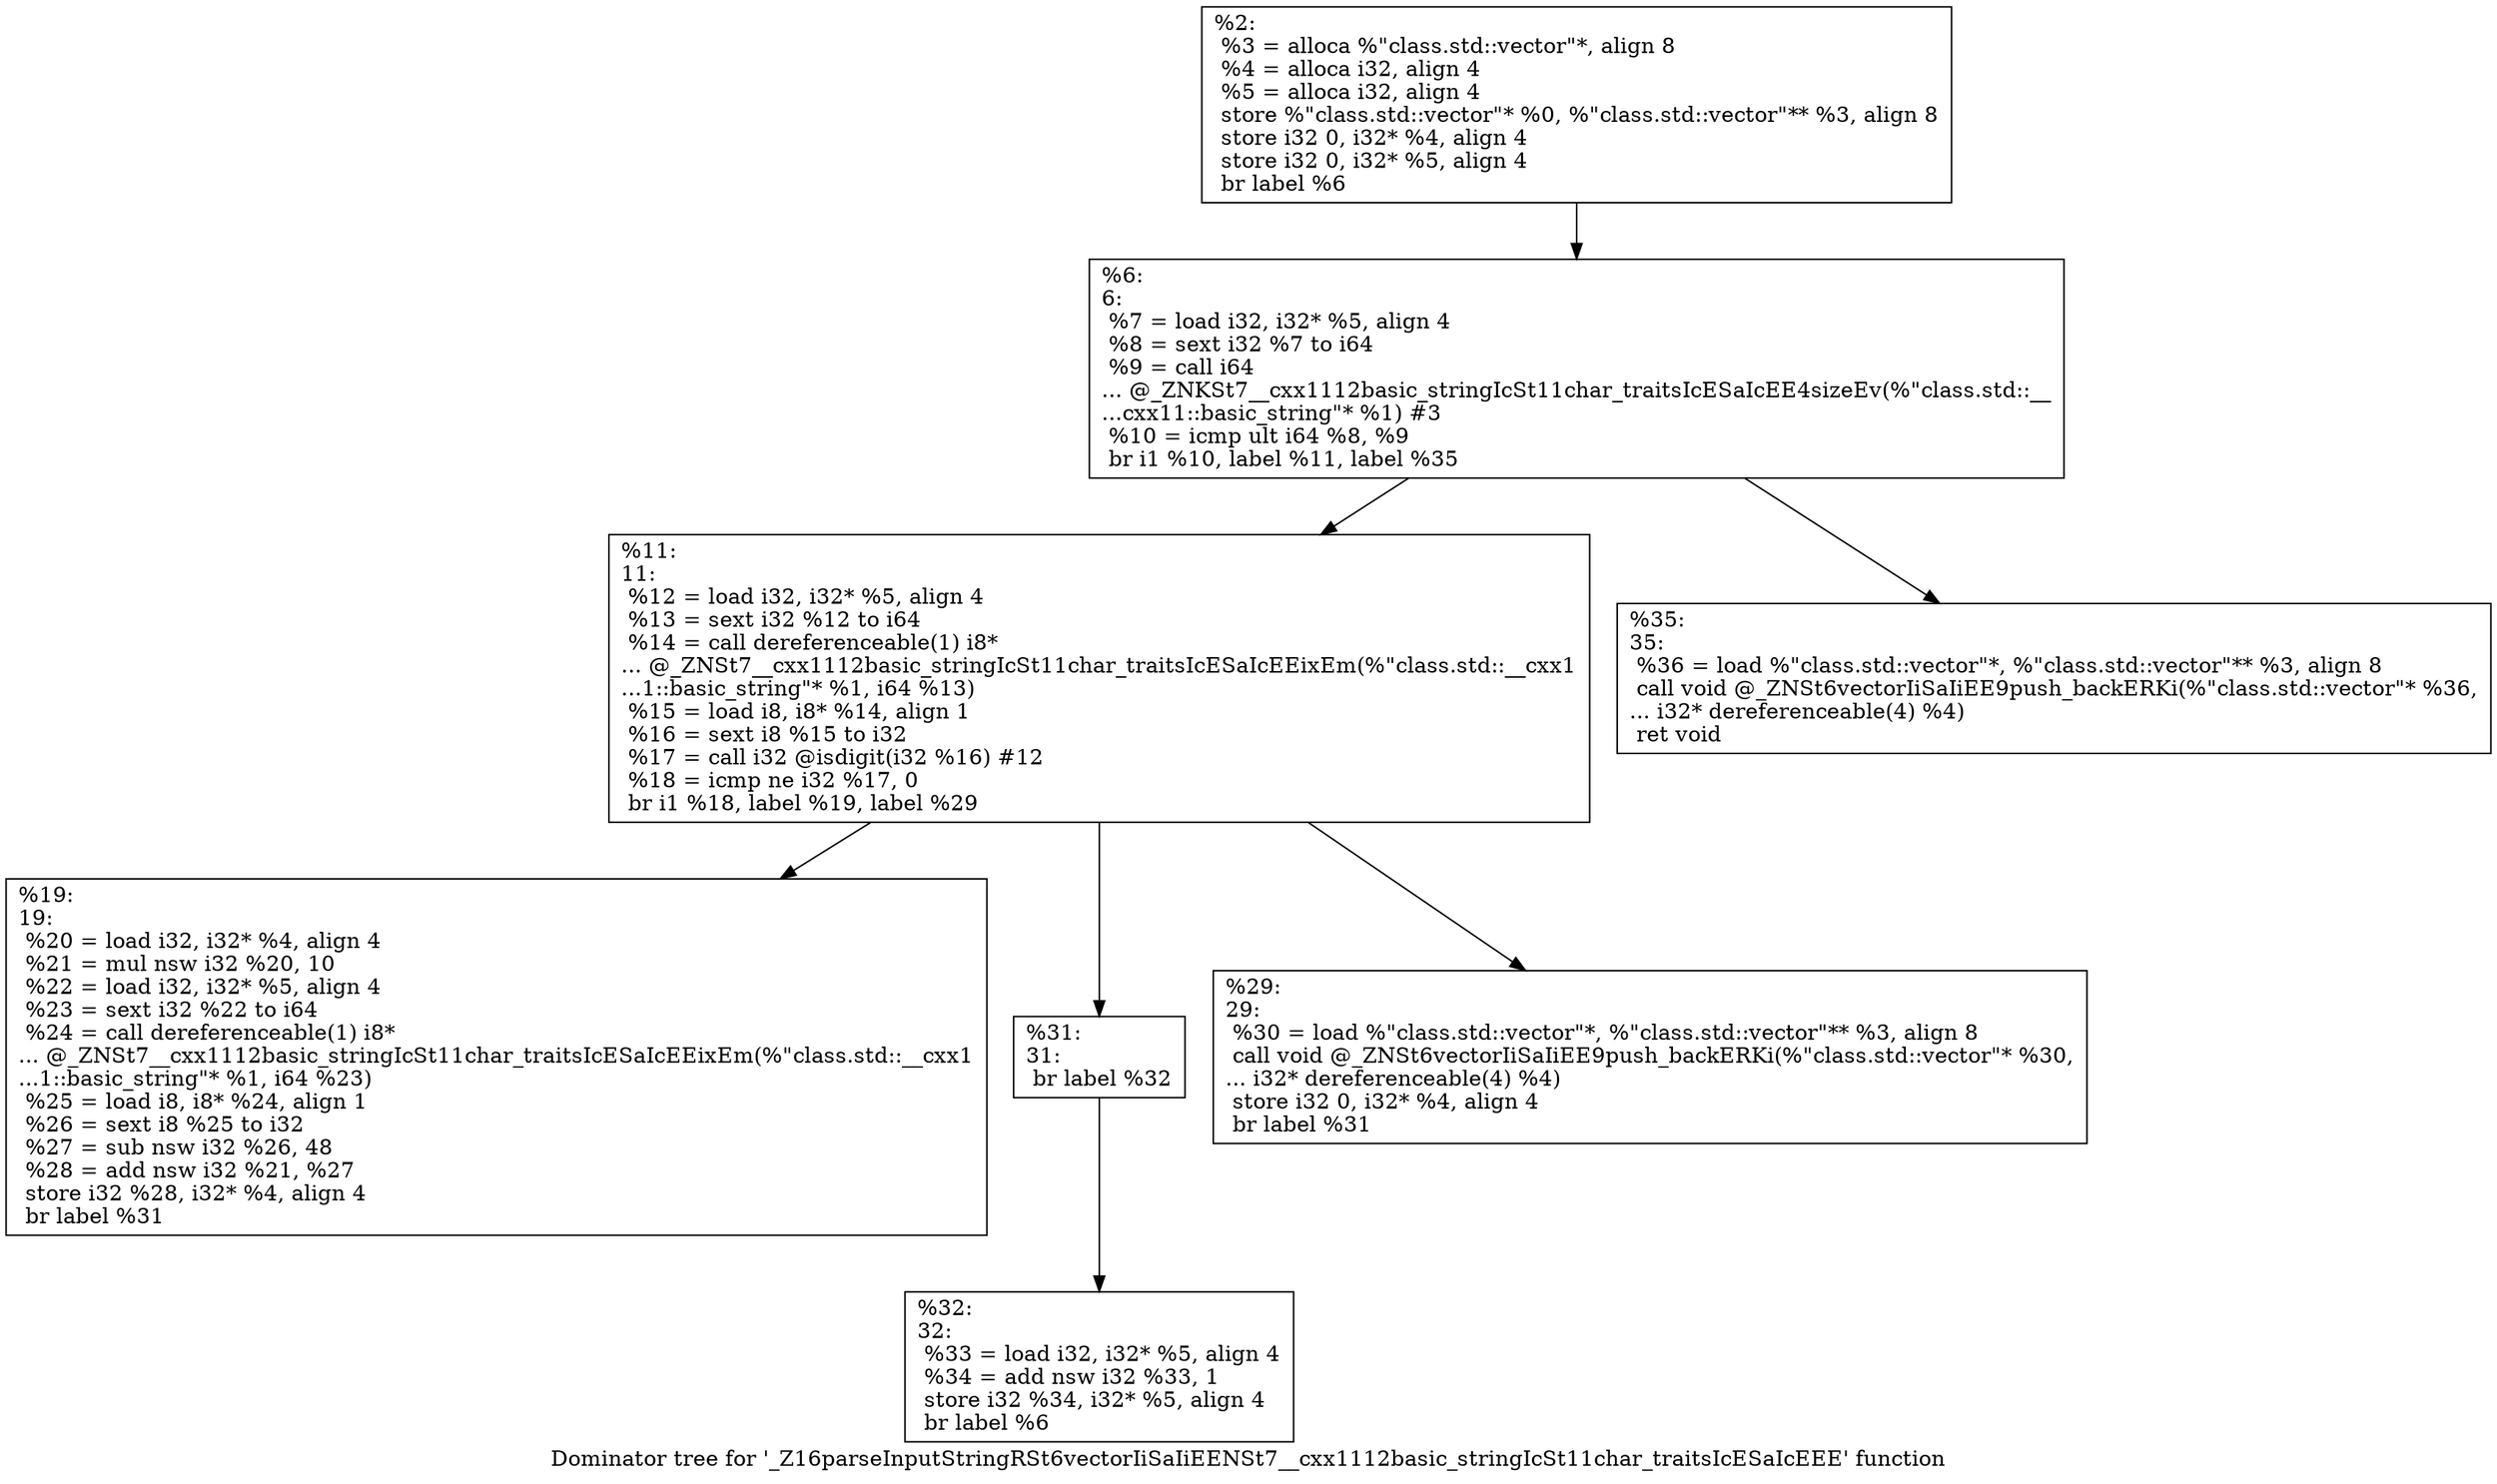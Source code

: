 digraph "Dominator tree for '_Z16parseInputStringRSt6vectorIiSaIiEENSt7__cxx1112basic_stringIcSt11char_traitsIcESaIcEEE' function" {
	label="Dominator tree for '_Z16parseInputStringRSt6vectorIiSaIiEENSt7__cxx1112basic_stringIcSt11char_traitsIcESaIcEEE' function";

	Node0x140f440 [shape=record,label="{%2:\l  %3 = alloca %\"class.std::vector\"*, align 8\l  %4 = alloca i32, align 4\l  %5 = alloca i32, align 4\l  store %\"class.std::vector\"* %0, %\"class.std::vector\"** %3, align 8\l  store i32 0, i32* %4, align 4\l  store i32 0, i32* %5, align 4\l  br label %6\l}"];
	Node0x140f440 -> Node0x140fa10;
	Node0x140fa10 [shape=record,label="{%6:\l6:                                                \l  %7 = load i32, i32* %5, align 4\l  %8 = sext i32 %7 to i64\l  %9 = call i64\l... @_ZNKSt7__cxx1112basic_stringIcSt11char_traitsIcESaIcEE4sizeEv(%\"class.std::__\l...cxx11::basic_string\"* %1) #3\l  %10 = icmp ult i64 %8, %9\l  br i1 %10, label %11, label %35\l}"];
	Node0x140fa10 -> Node0x140fec0;
	Node0x140fa10 -> Node0x14109e0;
	Node0x140fec0 [shape=record,label="{%11:\l11:                                               \l  %12 = load i32, i32* %5, align 4\l  %13 = sext i32 %12 to i64\l  %14 = call dereferenceable(1) i8*\l... @_ZNSt7__cxx1112basic_stringIcSt11char_traitsIcESaIcEEixEm(%\"class.std::__cxx1\l...1::basic_string\"* %1, i64 %13)\l  %15 = load i8, i8* %14, align 1\l  %16 = sext i8 %15 to i32\l  %17 = call i32 @isdigit(i32 %16) #12\l  %18 = icmp ne i32 %17, 0\l  br i1 %18, label %19, label %29\l}"];
	Node0x140fec0 -> Node0x1410060;
	Node0x140fec0 -> Node0x1410290;
	Node0x140fec0 -> Node0x14106f0;
	Node0x1410060 [shape=record,label="{%19:\l19:                                               \l  %20 = load i32, i32* %4, align 4\l  %21 = mul nsw i32 %20, 10\l  %22 = load i32, i32* %5, align 4\l  %23 = sext i32 %22 to i64\l  %24 = call dereferenceable(1) i8*\l... @_ZNSt7__cxx1112basic_stringIcSt11char_traitsIcESaIcEEixEm(%\"class.std::__cxx1\l...1::basic_string\"* %1, i64 %23)\l  %25 = load i8, i8* %24, align 1\l  %26 = sext i8 %25 to i32\l  %27 = sub nsw i32 %26, 48\l  %28 = add nsw i32 %21, %27\l  store i32 %28, i32* %4, align 4\l  br label %31\l}"];
	Node0x1410290 [shape=record,label="{%31:\l31:                                               \l  br label %32\l}"];
	Node0x1410290 -> Node0x1410620;
	Node0x1410620 [shape=record,label="{%32:\l32:                                               \l  %33 = load i32, i32* %5, align 4\l  %34 = add nsw i32 %33, 1\l  store i32 %34, i32* %5, align 4\l  br label %6\l}"];
	Node0x14106f0 [shape=record,label="{%29:\l29:                                               \l  %30 = load %\"class.std::vector\"*, %\"class.std::vector\"** %3, align 8\l  call void @_ZNSt6vectorIiSaIiEE9push_backERKi(%\"class.std::vector\"* %30,\l... i32* dereferenceable(4) %4)\l  store i32 0, i32* %4, align 4\l  br label %31\l}"];
	Node0x14109e0 [shape=record,label="{%35:\l35:                                               \l  %36 = load %\"class.std::vector\"*, %\"class.std::vector\"** %3, align 8\l  call void @_ZNSt6vectorIiSaIiEE9push_backERKi(%\"class.std::vector\"* %36,\l... i32* dereferenceable(4) %4)\l  ret void\l}"];
}
